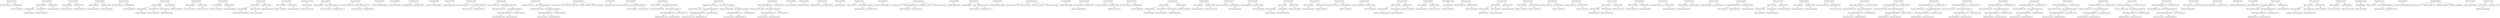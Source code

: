 digraph BubbleSort {
"0x6030002b35a0" [label="StatementMoveNode" shape=box]
"0x6020001d6290" [label="ExpressionConstNode: 1" shape=box]
"0x6030002b35a0" -> "0x6020001d6290"
"0x6020001d6270" [label="ExpressionTempNode" shape=box]
"0x604000293f90" [label="TempNode: auxiliary@3393" shape=box]
"0x6020001d6270" -> "0x604000293f90"
"0x6030002b35a0" -> "0x6020001d6270"
"0x6030002b35d0" [label="StatementMoveNode" shape=box]
"0x604000295690" [label="ExpressionCallNode" shape=box]
"0x6020001d62f0" [label="ExpressionNameNode" shape=box]
"0x60400028edd0" [label="LabelNode: new@2967" shape=box]
"0x6020001d62f0" -> "0x60400028edd0"
"0x604000295690" -> "0x6020001d62f0"
"0x6020001d6310" [label="ExpressionTempNode" shape=box]
"0x604000293f50" [label="TempNode: auxiliary@3393" shape=box]
"0x6020001d6310" -> "0x604000293f50"
"0x604000295690" -> "0x6020001d6310"
"0x6030002b35d0" -> "0x604000295690"
"0x6020001d62d0" [label="ExpressionTempNode" shape=box]
"0x604000294050" [label="TempNode: auxiliary@3394" shape=box]
"0x6020001d62d0" -> "0x604000294050"
"0x6030002b35d0" -> "0x6020001d62d0"
"0x6030002b3600" [label="StatementMoveNode" shape=box]
"0x6020001d6390" [label="ExpressionTempNode" shape=box]
"0x604000294010" [label="TempNode: auxiliary@3393" shape=box]
"0x6020001d6390" -> "0x604000294010"
"0x6030002b3600" -> "0x6020001d6390"
"0x6020001d6370" [label="ExpressionTempNode" shape=box]
"0x6040002922d0" [label="TempNode: auxiliary@3375" shape=box]
"0x6020001d6370" -> "0x6040002922d0"
"0x6030002b3600" -> "0x6020001d6370"
"0x6030002b3660" [label="StatementMoveNode" shape=box]
"0x6020001d63d0" [label="ExpressionTempNode" shape=box]
"0x604000292290" [label="TempNode: auxiliary@3374" shape=box]
"0x6020001d63d0" -> "0x604000292290"
"0x6030002b3660" -> "0x6020001d63d0"
"0x6020001d63b0" [label="ExpressionTempNode" shape=box]
"0x6040002940d0" [label="TempNode: auxiliary@3395" shape=box]
"0x6020001d63b0" -> "0x6040002940d0"
"0x6030002b3660" -> "0x6020001d63b0"
"0x6030002b3690" [label="StatementMoveNode" shape=box]
"0x6020001d6410" [label="ExpressionConstNode: 10" shape=box]
"0x6030002b3690" -> "0x6020001d6410"
"0x6020001d63f0" [label="ExpressionTempNode" shape=box]
"0x604000294150" [label="TempNode: auxiliary@3396" shape=box]
"0x6020001d63f0" -> "0x604000294150"
"0x6030002b3690" -> "0x6020001d63f0"
"0x6030002b36c0" [label="StatementMoveNode" shape=box]
"0x6040002956d0" [label="ExpressionCallNode" shape=box]
"0x6020001d6450" [label="ExpressionNameNode" shape=box]
"0x60400028ed50" [label="LabelNode: Start@2966" shape=box]
"0x6020001d6450" -> "0x60400028ed50"
"0x6040002956d0" -> "0x6020001d6450"
"0x6020001d6470" [label="ExpressionTempNode" shape=box]
"0x604000294090" [label="TempNode: auxiliary@3395" shape=box]
"0x6020001d6470" -> "0x604000294090"
"0x6040002956d0" -> "0x6020001d6470"
"0x6020001d64b0" [label="ExpressionTempNode" shape=box]
"0x604000294110" [label="TempNode: auxiliary@3396" shape=box]
"0x6020001d64b0" -> "0x604000294110"
"0x6040002956d0" -> "0x6020001d64b0"
"0x6030002b36c0" -> "0x6040002956d0"
"0x6020001d6430" [label="ExpressionTempNode" shape=box]
"0x604000294210" [label="TempNode: auxiliary@3397" shape=box]
"0x6020001d6430" -> "0x604000294210"
"0x6030002b36c0" -> "0x6020001d6430"
"0x6030002b36f0" [label="StatementMoveNode" shape=box]
"0x6020001d6510" [label="ExpressionTempNode" shape=box]
"0x6040002941d0" [label="TempNode: auxiliary@3396" shape=box]
"0x6020001d6510" -> "0x6040002941d0"
"0x6030002b36f0" -> "0x6020001d6510"
"0x6020001d64f0" [label="ExpressionTempNode" shape=box]
"0x604000292390" [label="TempNode: auxiliary@3376" shape=box]
"0x6020001d64f0" -> "0x604000292390"
"0x6030002b36f0" -> "0x6020001d64f0"
"0x6030002b3720" [label="StatementMoveNode" shape=box]
"0x6020001d6550" [label="ExpressionTempNode" shape=box]
"0x604000292350" [label="TempNode: auxiliary@3375" shape=box]
"0x6020001d6550" -> "0x604000292350"
"0x6030002b3720" -> "0x6020001d6550"
"0x6020001d6530" [label="ExpressionTempNode" shape=box]
"0x604000294290" [label="TempNode: auxiliary@3398" shape=box]
"0x6020001d6530" -> "0x604000294290"
"0x6030002b3720" -> "0x6020001d6530"
"0x6030002b3750" [label="StatementMoveNode" shape=box]
"0x604000295710" [label="ExpressionCallNode" shape=box]
"0x6020001d6590" [label="ExpressionNameNode" shape=box]
"0x60400028ee50" [label="LabelNode: System.out.println@2968" shape=box]
"0x6020001d6590" -> "0x60400028ee50"
"0x604000295710" -> "0x6020001d6590"
"0x6020001d65b0" [label="ExpressionTempNode" shape=box]
"0x604000294250" [label="TempNode: auxiliary@3398" shape=box]
"0x6020001d65b0" -> "0x604000294250"
"0x604000295710" -> "0x6020001d65b0"
"0x6030002b3750" -> "0x604000295710"
"0x6020001d6570" [label="ExpressionTempNode" shape=box]
"0x604000294350" [label="TempNode: auxiliary@3399" shape=box]
"0x6020001d6570" -> "0x604000294350"
"0x6030002b3750" -> "0x6020001d6570"
"0x6030002b3780" [label="StatementMoveNode" shape=box]
"0x6020001d6610" [label="ExpressionTempNode" shape=box]
"0x604000294310" [label="TempNode: auxiliary@3398" shape=box]
"0x6020001d6610" -> "0x604000294310"
"0x6030002b3780" -> "0x6020001d6610"
"0x6020001d65f0" [label="ExpressionTempNode" shape=box]
"0x604000292450" [label="TempNode: auxiliary@3377" shape=box]
"0x6020001d65f0" -> "0x604000292450"
"0x6030002b3780" -> "0x6020001d65f0"
"0x6020001d6650" [label="StatementExpressionNode" shape=box]
"0x6020001d6630" [label="ExpressionTempNode" shape=box]
"0x604000292410" [label="TempNode: auxiliary@3376" shape=box]
"0x6020001d6630" -> "0x604000292410"
"0x6020001d6650" -> "0x6020001d6630"
"0x6030002b2e50" [label="StatementMoveNode" shape=box]
"0x604000294d50" [label="ExpressionLocalNode: i" shape=box]
"0x6030002b2e50" -> "0x604000294d50"
"0x6030002b2e20" [label="ExpressionBinaryOperationNode: 1" shape=box]
"0x604000294d10" [label="ExpressionLocalNode: size" shape=box]
"0x6030002b2e20" -> "0x604000294d10"
"0x6020001d5db0" [label="ExpressionConstNode: 1" shape=box]
"0x6030002b2e20" -> "0x6020001d5db0"
"0x6030002b2e50" -> "0x6030002b2e20"
"0x6030002b2eb0" [label="StatementMoveNode" shape=box]
"0x604000294d90" [label="ExpressionLocalNode: aux02" shape=box]
"0x6030002b2eb0" -> "0x604000294d90"
"0x6030002b2e80" [label="ExpressionBinaryOperationNode: 1" shape=box]
"0x6020001d5df0" [label="ExpressionConstNode: 0" shape=box]
"0x6030002b2e80" -> "0x6020001d5df0"
"0x6020001d5e10" [label="ExpressionConstNode: 1" shape=box]
"0x6030002b2e80" -> "0x6020001d5e10"
"0x6030002b2eb0" -> "0x6030002b2e80"
"0x6020001d5e50" [label="StatementJumpNode" shape=box]
"0x6040002900d0" [label="LabelNode: while_conditional@2980" shape=box]
"0x6020001d5e50" -> "0x6040002900d0"
"0x6020001d5e70" [label="StatementLabelNode" shape=box]
"0x604000290210" [label="LabelNode: while_true@2981" shape=box]
"0x6020001d5e70" -> "0x604000290210"
"0x6030002b2f10" [label="StatementMoveNode" shape=box]
"0x604000294dd0" [label="ExpressionLocalNode: j" shape=box]
"0x6030002b2f10" -> "0x604000294dd0"
"0x6020001d5e90" [label="ExpressionConstNode: 1" shape=box]
"0x6030002b2f10" -> "0x6020001d5e90"
"0x6020001d5eb0" [label="StatementJumpNode" shape=box]
"0x60400028fe50" [label="LabelNode: while_conditional@2977" shape=box]
"0x6020001d5eb0" -> "0x60400028fe50"
"0x6020001d5ed0" [label="StatementLabelNode" shape=box]
"0x60400028ff90" [label="LabelNode: while_true@2978" shape=box]
"0x6020001d5ed0" -> "0x60400028ff90"
"0x6030002b2f70" [label="StatementMoveNode" shape=box]
"0x604000294e50" [label="ExpressionLocalNode: aux07" shape=box]
"0x6030002b2f70" -> "0x604000294e50"
"0x6030002b2f40" [label="ExpressionBinaryOperationNode: 1" shape=box]
"0x604000294e10" [label="ExpressionLocalNode: j" shape=box]
"0x6030002b2f40" -> "0x604000294e10"
"0x6020001d5ef0" [label="ExpressionConstNode: 1" shape=box]
"0x6030002b2f40" -> "0x6020001d5ef0"
"0x6030002b2f70" -> "0x6030002b2f40"
"0x6030002b3030" [label="StatementMoveNode" shape=box]
"0x604000294f10" [label="ExpressionLocalNode: aux04" shape=box]
"0x6030002b3030" -> "0x604000294f10"
"0x6030002b3000" [label="ExpressionBinaryOperationNode: 0" shape=box]
"0x604000294e90" [label="ExpressionLocalNode: number" shape=box]
"0x6030002b3000" -> "0x604000294e90"
"0x6030002b2fd0" [label="ExpressionBinaryOperationNode: 0" shape=box]
"0x6030002b2fa0" [label="ExpressionBinaryOperationNode: 2" shape=box]
"0x604000294ed0" [label="ExpressionLocalNode: aux07" shape=box]
"0x6030002b2fa0" -> "0x604000294ed0"
"0x6020001d5f10" [label="ExpressionConstNode: 8" shape=box]
"0x6030002b2fa0" -> "0x6020001d5f10"
"0x6030002b2fd0" -> "0x6030002b2fa0"
"0x6020001d5f30" [label="ExpressionConstNode: 8" shape=box]
"0x6030002b2fd0" -> "0x6020001d5f30"
"0x6030002b3000" -> "0x6030002b2fd0"
"0x6030002b3030" -> "0x6030002b3000"
"0x6030002b30f0" [label="StatementMoveNode" shape=box]
"0x604000294fd0" [label="ExpressionLocalNode: aux05" shape=box]
"0x6030002b30f0" -> "0x604000294fd0"
"0x6030002b30c0" [label="ExpressionBinaryOperationNode: 0" shape=box]
"0x604000294f50" [label="ExpressionLocalNode: number" shape=box]
"0x6030002b30c0" -> "0x604000294f50"
"0x6030002b3090" [label="ExpressionBinaryOperationNode: 0" shape=box]
"0x6030002b3060" [label="ExpressionBinaryOperationNode: 2" shape=box]
"0x604000294f90" [label="ExpressionLocalNode: j" shape=box]
"0x6030002b3060" -> "0x604000294f90"
"0x6020001d5f50" [label="ExpressionConstNode: 8" shape=box]
"0x6030002b3060" -> "0x6020001d5f50"
"0x6030002b3090" -> "0x6030002b3060"
"0x6020001d5f70" [label="ExpressionConstNode: 8" shape=box]
"0x6030002b3090" -> "0x6020001d5f70"
"0x6030002b30c0" -> "0x6030002b3090"
"0x6030002b30f0" -> "0x6030002b30c0"
"0x604000295090" [label="StatementCJumpNode: 2" shape=box]
"0x604000295010" [label="ExpressionLocalNode: aux05" shape=box]
"0x604000295090" -> "0x604000295010"
"0x604000295050" [label="ExpressionLocalNode: aux04" shape=box]
"0x604000295090" -> "0x604000295050"
"0x60400028fc50" [label="LabelNode: if_false@2975" shape=box]
"0x604000295090" -> "0x60400028fc50"
"0x60400028fc10" [label="LabelNode: if_true@2974" shape=box]
"0x604000295090" -> "0x60400028fc10"
"0x6020001d5f90" [label="StatementLabelNode" shape=box]
"0x60400028fcd0" [label="LabelNode: if_true@2974" shape=box]
"0x6020001d5f90" -> "0x60400028fcd0"
"0x6030002b3150" [label="StatementMoveNode" shape=box]
"0x604000295110" [label="ExpressionLocalNode: aux06" shape=box]
"0x6030002b3150" -> "0x604000295110"
"0x6030002b3120" [label="ExpressionBinaryOperationNode: 1" shape=box]
"0x6040002950d0" [label="ExpressionLocalNode: j" shape=box]
"0x6030002b3120" -> "0x6040002950d0"
"0x6020001d5fb0" [label="ExpressionConstNode: 1" shape=box]
"0x6030002b3120" -> "0x6020001d5fb0"
"0x6030002b3150" -> "0x6030002b3120"
"0x6030002b3210" [label="StatementMoveNode" shape=box]
"0x6040002951d0" [label="ExpressionLocalNode: t" shape=box]
"0x6030002b3210" -> "0x6040002951d0"
"0x6030002b31e0" [label="ExpressionBinaryOperationNode: 0" shape=box]
"0x604000295150" [label="ExpressionLocalNode: number" shape=box]
"0x6030002b31e0" -> "0x604000295150"
"0x6030002b31b0" [label="ExpressionBinaryOperationNode: 0" shape=box]
"0x6030002b3180" [label="ExpressionBinaryOperationNode: 2" shape=box]
"0x604000295190" [label="ExpressionLocalNode: aux06" shape=box]
"0x6030002b3180" -> "0x604000295190"
"0x6020001d5fd0" [label="ExpressionConstNode: 8" shape=box]
"0x6030002b3180" -> "0x6020001d5fd0"
"0x6030002b31b0" -> "0x6030002b3180"
"0x6020001d5ff0" [label="ExpressionConstNode: 8" shape=box]
"0x6030002b31b0" -> "0x6020001d5ff0"
"0x6030002b31e0" -> "0x6030002b31b0"
"0x6030002b3210" -> "0x6030002b31e0"
"0x6030002b3360" [label="StatementMoveNode" shape=box]
"0x6030002b3330" [label="ExpressionBinaryOperationNode: 0" shape=box]
"0x604000295290" [label="ExpressionLocalNode: number" shape=box]
"0x6030002b3330" -> "0x604000295290"
"0x6030002b3300" [label="ExpressionBinaryOperationNode: 0" shape=box]
"0x6030002b32d0" [label="ExpressionBinaryOperationNode: 2" shape=box]
"0x6040002952d0" [label="ExpressionLocalNode: aux06" shape=box]
"0x6030002b32d0" -> "0x6040002952d0"
"0x6020001d6050" [label="ExpressionConstNode: 8" shape=box]
"0x6030002b32d0" -> "0x6020001d6050"
"0x6030002b3300" -> "0x6030002b32d0"
"0x6020001d6070" [label="ExpressionConstNode: 8" shape=box]
"0x6030002b3300" -> "0x6020001d6070"
"0x6030002b3330" -> "0x6030002b3300"
"0x6030002b3360" -> "0x6030002b3330"
"0x6030002b32a0" [label="ExpressionBinaryOperationNode: 0" shape=box]
"0x604000295210" [label="ExpressionLocalNode: number" shape=box]
"0x6030002b32a0" -> "0x604000295210"
"0x6030002b3270" [label="ExpressionBinaryOperationNode: 0" shape=box]
"0x6030002b3240" [label="ExpressionBinaryOperationNode: 2" shape=box]
"0x604000295250" [label="ExpressionLocalNode: j" shape=box]
"0x6030002b3240" -> "0x604000295250"
"0x6020001d6010" [label="ExpressionConstNode: 8" shape=box]
"0x6030002b3240" -> "0x6020001d6010"
"0x6030002b3270" -> "0x6030002b3240"
"0x6020001d6030" [label="ExpressionConstNode: 8" shape=box]
"0x6030002b3270" -> "0x6020001d6030"
"0x6030002b32a0" -> "0x6030002b3270"
"0x6030002b3360" -> "0x6030002b32a0"
"0x6030002b3420" [label="StatementMoveNode" shape=box]
"0x6030002b33f0" [label="ExpressionBinaryOperationNode: 0" shape=box]
"0x604000295350" [label="ExpressionLocalNode: number" shape=box]
"0x6030002b33f0" -> "0x604000295350"
"0x6030002b33c0" [label="ExpressionBinaryOperationNode: 0" shape=box]
"0x6030002b3390" [label="ExpressionBinaryOperationNode: 2" shape=box]
"0x604000295390" [label="ExpressionLocalNode: j" shape=box]
"0x6030002b3390" -> "0x604000295390"
"0x6020001d6090" [label="ExpressionConstNode: 8" shape=box]
"0x6030002b3390" -> "0x6020001d6090"
"0x6030002b33c0" -> "0x6030002b3390"
"0x6020001d60b0" [label="ExpressionConstNode: 8" shape=box]
"0x6030002b33c0" -> "0x6020001d60b0"
"0x6030002b33f0" -> "0x6030002b33c0"
"0x6030002b3420" -> "0x6030002b33f0"
"0x604000295310" [label="ExpressionLocalNode: t" shape=box]
"0x6030002b3420" -> "0x604000295310"
"0x6020001d60d0" [label="StatementJumpNode" shape=box]
"0x60400028fc90" [label="LabelNode: if_end@2976" shape=box]
"0x6020001d60d0" -> "0x60400028fc90"
"0x6020001d60f0" [label="StatementLabelNode" shape=box]
"0x60400028fd10" [label="LabelNode: if_false@2975" shape=box]
"0x6020001d60f0" -> "0x60400028fd10"
"0x6030002b3450" [label="StatementMoveNode" shape=box]
"0x6040002953d0" [label="ExpressionLocalNode: nt" shape=box]
"0x6030002b3450" -> "0x6040002953d0"
"0x6020001d6110" [label="ExpressionConstNode: 0" shape=box]
"0x6030002b3450" -> "0x6020001d6110"
"0x6020001d6130" [label="StatementLabelNode" shape=box]
"0x60400028fd50" [label="LabelNode: if_end@2976" shape=box]
"0x6020001d6130" -> "0x60400028fd50"
"0x6030002b34b0" [label="StatementMoveNode" shape=box]
"0x604000295450" [label="ExpressionLocalNode: j" shape=box]
"0x6030002b34b0" -> "0x604000295450"
"0x6030002b3480" [label="ExpressionBinaryOperationNode: 0" shape=box]
"0x604000295410" [label="ExpressionLocalNode: j" shape=box]
"0x6030002b3480" -> "0x604000295410"
"0x6020001d6150" [label="ExpressionConstNode: 1" shape=box]
"0x6030002b3480" -> "0x6020001d6150"
"0x6030002b34b0" -> "0x6030002b3480"
"0x6020001d6170" [label="StatementLabelNode" shape=box]
"0x60400028ff50" [label="LabelNode: while_conditional@2977" shape=box]
"0x6020001d6170" -> "0x60400028ff50"
"0x604000295510" [label="StatementCJumpNode: 2" shape=box]
"0x604000295490" [label="ExpressionLocalNode: j" shape=box]
"0x604000295510" -> "0x604000295490"
"0x6030002b34e0" [label="ExpressionBinaryOperationNode: 0" shape=box]
"0x6040002954d0" [label="ExpressionLocalNode: i" shape=box]
"0x6030002b34e0" -> "0x6040002954d0"
"0x6020001d6190" [label="ExpressionConstNode: 1" shape=box]
"0x6030002b34e0" -> "0x6020001d6190"
"0x604000295510" -> "0x6030002b34e0"
"0x60400028ff10" [label="LabelNode: while_end@2979" shape=box]
"0x604000295510" -> "0x60400028ff10"
"0x60400028fed0" [label="LabelNode: while_true@2978" shape=box]
"0x604000295510" -> "0x60400028fed0"
"0x6020001d61b0" [label="StatementLabelNode" shape=box]
"0x60400028ffd0" [label="LabelNode: while_end@2979" shape=box]
"0x6020001d61b0" -> "0x60400028ffd0"
"0x6030002b3540" [label="StatementMoveNode" shape=box]
"0x604000295590" [label="ExpressionLocalNode: i" shape=box]
"0x6030002b3540" -> "0x604000295590"
"0x6030002b3510" [label="ExpressionBinaryOperationNode: 1" shape=box]
"0x604000295550" [label="ExpressionLocalNode: i" shape=box]
"0x6030002b3510" -> "0x604000295550"
"0x6020001d61d0" [label="ExpressionConstNode: 1" shape=box]
"0x6030002b3510" -> "0x6020001d61d0"
"0x6030002b3540" -> "0x6030002b3510"
"0x6020001d61f0" [label="StatementLabelNode" shape=box]
"0x6040002901d0" [label="LabelNode: while_conditional@2980" shape=box]
"0x6020001d61f0" -> "0x6040002901d0"
"0x604000295650" [label="StatementCJumpNode: 2" shape=box]
"0x6040002955d0" [label="ExpressionLocalNode: aux02" shape=box]
"0x604000295650" -> "0x6040002955d0"
"0x604000295610" [label="ExpressionLocalNode: i" shape=box]
"0x604000295650" -> "0x604000295610"
"0x604000290190" [label="LabelNode: while_end@2982" shape=box]
"0x604000295650" -> "0x604000290190"
"0x604000290150" [label="LabelNode: while_true@2981" shape=box]
"0x604000295650" -> "0x604000290150"
"0x6020001d6210" [label="StatementLabelNode" shape=box]
"0x604000290250" [label="LabelNode: while_end@2982" shape=box]
"0x6020001d6210" -> "0x604000290250"
"0x6030002b3570" [label="StatementMoveNode" shape=box]
"0x6020001d6250" [label="ExpressionTempNode" shape=box]
"0x6040002902d0" [label="TempNode: return@return@48" shape=box]
"0x6020001d6250" -> "0x6040002902d0"
"0x6030002b3570" -> "0x6020001d6250"
"0x6020001d6230" [label="ExpressionConstNode: 0" shape=box]
"0x6030002b3570" -> "0x6020001d6230"
"0x6030002b29d0" [label="StatementMoveNode" shape=box]
"0x604000294990" [label="ExpressionLocalNode: this" shape=box]
"0x6030002b29d0" -> "0x604000294990"
"0x6020001d5790" [label="ExpressionTempNode" shape=box]
"0x604000292d90" [label="TempNode: auxiliary@3382" shape=box]
"0x6020001d5790" -> "0x604000292d90"
"0x6030002b29d0" -> "0x6020001d5790"
"0x6030002b2a00" [label="StatementMoveNode" shape=box]
"0x6040002949d0" [label="ExpressionLocalNode: sz" shape=box]
"0x6030002b2a00" -> "0x6040002949d0"
"0x6020001d57d0" [label="ExpressionTempNode" shape=box]
"0x604000292e10" [label="TempNode: auxiliary@3383" shape=box]
"0x6020001d57d0" -> "0x604000292e10"
"0x6030002b2a00" -> "0x6020001d57d0"
"0x6030002b2a30" [label="StatementMoveNode" shape=box]
"0x604000294a10" [label="ExpressionCallNode" shape=box]
"0x6020001d5830" [label="ExpressionNameNode" shape=box]
"0x60400028ef10" [label="LabelNode: Init@2969" shape=box]
"0x6020001d5830" -> "0x60400028ef10"
"0x604000294a10" -> "0x6020001d5830"
"0x6020001d5850" [label="ExpressionTempNode" shape=box]
"0x604000292d50" [label="TempNode: auxiliary@3382" shape=box]
"0x6020001d5850" -> "0x604000292d50"
"0x604000294a10" -> "0x6020001d5850"
"0x6020001d5890" [label="ExpressionTempNode" shape=box]
"0x604000292dd0" [label="TempNode: auxiliary@3383" shape=box]
"0x6020001d5890" -> "0x604000292dd0"
"0x604000294a10" -> "0x6020001d5890"
"0x6030002b2a30" -> "0x604000294a10"
"0x6020001d5810" [label="ExpressionTempNode" shape=box]
"0x604000292ed0" [label="TempNode: auxiliary@3384" shape=box]
"0x6020001d5810" -> "0x604000292ed0"
"0x6030002b2a30" -> "0x6020001d5810"
"0x6030002b2a90" [label="StatementMoveNode" shape=box]
"0x6020001d58f0" [label="ExpressionTempNode" shape=box]
"0x604000292e90" [label="TempNode: auxiliary@3383" shape=box]
"0x6020001d58f0" -> "0x604000292e90"
"0x6030002b2a90" -> "0x6020001d58f0"
"0x6020001d58d0" [label="ExpressionTempNode" shape=box]
"0x6040002913d0" [label="TempNode: auxiliary@3370" shape=box]
"0x6020001d58d0" -> "0x6040002913d0"
"0x6030002b2a90" -> "0x6020001d58d0"
"0x6030002b2ac0" [label="StatementMoveNode" shape=box]
"0x604000294a50" [label="ExpressionLocalNode: aux01" shape=box]
"0x6030002b2ac0" -> "0x604000294a50"
"0x6020001d5910" [label="ExpressionTempNode" shape=box]
"0x604000291390" [label="TempNode: auxiliary@3369" shape=box]
"0x6020001d5910" -> "0x604000291390"
"0x6030002b2ac0" -> "0x6020001d5910"
"0x6030002b2af0" [label="StatementMoveNode" shape=box]
"0x604000294a90" [label="ExpressionLocalNode: this" shape=box]
"0x6030002b2af0" -> "0x604000294a90"
"0x6020001d5930" [label="ExpressionTempNode" shape=box]
"0x604000292fd0" [label="TempNode: auxiliary@3385" shape=box]
"0x6020001d5930" -> "0x604000292fd0"
"0x6030002b2af0" -> "0x6020001d5930"
"0x6030002b2b20" [label="StatementMoveNode" shape=box]
"0x604000294ad0" [label="ExpressionCallNode" shape=box]
"0x6020001d5970" [label="ExpressionNameNode" shape=box]
"0x60400028f050" [label="LabelNode: Print@2970" shape=box]
"0x6020001d5970" -> "0x60400028f050"
"0x604000294ad0" -> "0x6020001d5970"
"0x6020001d5990" [label="ExpressionTempNode" shape=box]
"0x604000292f90" [label="TempNode: auxiliary@3385" shape=box]
"0x6020001d5990" -> "0x604000292f90"
"0x604000294ad0" -> "0x6020001d5990"
"0x6030002b2b20" -> "0x604000294ad0"
"0x6020001d5950" [label="ExpressionTempNode" shape=box]
"0x604000293090" [label="TempNode: auxiliary@3386" shape=box]
"0x6020001d5950" -> "0x604000293090"
"0x6030002b2b20" -> "0x6020001d5950"
"0x6030002b2b50" [label="StatementMoveNode" shape=box]
"0x6020001d59f0" [label="ExpressionTempNode" shape=box]
"0x604000293050" [label="TempNode: auxiliary@3385" shape=box]
"0x6020001d59f0" -> "0x604000293050"
"0x6030002b2b50" -> "0x6020001d59f0"
"0x6020001d59d0" [label="ExpressionTempNode" shape=box]
"0x604000291510" [label="TempNode: auxiliary@3371" shape=box]
"0x6020001d59d0" -> "0x604000291510"
"0x6030002b2b50" -> "0x6020001d59d0"
"0x6030002b2b80" [label="StatementMoveNode" shape=box]
"0x604000294b10" [label="ExpressionLocalNode: aux01" shape=box]
"0x6030002b2b80" -> "0x604000294b10"
"0x6020001d5a10" [label="ExpressionTempNode" shape=box]
"0x6040002914d0" [label="TempNode: auxiliary@3370" shape=box]
"0x6020001d5a10" -> "0x6040002914d0"
"0x6030002b2b80" -> "0x6020001d5a10"
"0x6030002b2bb0" [label="StatementMoveNode" shape=box]
"0x6020001d5a50" [label="ExpressionConstNode: 99999" shape=box]
"0x6030002b2bb0" -> "0x6020001d5a50"
"0x6020001d5a30" [label="ExpressionTempNode" shape=box]
"0x604000293150" [label="TempNode: auxiliary@3387" shape=box]
"0x6020001d5a30" -> "0x604000293150"
"0x6030002b2bb0" -> "0x6020001d5a30"
"0x6030002b2be0" [label="StatementMoveNode" shape=box]
"0x604000294b50" [label="ExpressionCallNode" shape=box]
"0x6020001d5a90" [label="ExpressionNameNode" shape=box]
"0x60400028f150" [label="LabelNode: System.out.println@2971" shape=box]
"0x6020001d5a90" -> "0x60400028f150"
"0x604000294b50" -> "0x6020001d5a90"
"0x6020001d5ab0" [label="ExpressionTempNode" shape=box]
"0x604000293110" [label="TempNode: auxiliary@3387" shape=box]
"0x6020001d5ab0" -> "0x604000293110"
"0x604000294b50" -> "0x6020001d5ab0"
"0x6030002b2be0" -> "0x604000294b50"
"0x6020001d5a70" [label="ExpressionTempNode" shape=box]
"0x604000293210" [label="TempNode: auxiliary@3388" shape=box]
"0x6020001d5a70" -> "0x604000293210"
"0x6030002b2be0" -> "0x6020001d5a70"
"0x6030002b2c10" [label="StatementMoveNode" shape=box]
"0x6020001d5b10" [label="ExpressionTempNode" shape=box]
"0x6040002931d0" [label="TempNode: auxiliary@3387" shape=box]
"0x6020001d5b10" -> "0x6040002931d0"
"0x6030002b2c10" -> "0x6020001d5b10"
"0x6020001d5af0" [label="ExpressionTempNode" shape=box]
"0x604000291610" [label="TempNode: auxiliary@3372" shape=box]
"0x6020001d5af0" -> "0x604000291610"
"0x6030002b2c10" -> "0x6020001d5af0"
"0x6020001d5b50" [label="StatementExpressionNode" shape=box]
"0x6020001d5b30" [label="ExpressionTempNode" shape=box]
"0x6040002915d0" [label="TempNode: auxiliary@3371" shape=box]
"0x6020001d5b30" -> "0x6040002915d0"
"0x6020001d5b50" -> "0x6020001d5b30"
"0x6030002b2c40" [label="StatementMoveNode" shape=box]
"0x604000294b90" [label="ExpressionLocalNode: this" shape=box]
"0x6030002b2c40" -> "0x604000294b90"
"0x6020001d5b70" [label="ExpressionTempNode" shape=box]
"0x6040002932d0" [label="TempNode: auxiliary@3389" shape=box]
"0x6020001d5b70" -> "0x6040002932d0"
"0x6030002b2c40" -> "0x6020001d5b70"
"0x6030002b2c70" [label="StatementMoveNode" shape=box]
"0x604000294bd0" [label="ExpressionCallNode" shape=box]
"0x6020001d5bb0" [label="ExpressionNameNode" shape=box]
"0x60400028f210" [label="LabelNode: Sort@2972" shape=box]
"0x6020001d5bb0" -> "0x60400028f210"
"0x604000294bd0" -> "0x6020001d5bb0"
"0x6020001d5bd0" [label="ExpressionTempNode" shape=box]
"0x604000293290" [label="TempNode: auxiliary@3389" shape=box]
"0x6020001d5bd0" -> "0x604000293290"
"0x604000294bd0" -> "0x6020001d5bd0"
"0x6030002b2c70" -> "0x604000294bd0"
"0x6020001d5b90" [label="ExpressionTempNode" shape=box]
"0x604000293390" [label="TempNode: auxiliary@3390" shape=box]
"0x6020001d5b90" -> "0x604000293390"
"0x6030002b2c70" -> "0x6020001d5b90"
"0x6030002b2ca0" [label="StatementMoveNode" shape=box]
"0x6020001d5c30" [label="ExpressionTempNode" shape=box]
"0x604000293350" [label="TempNode: auxiliary@3389" shape=box]
"0x6020001d5c30" -> "0x604000293350"
"0x6030002b2ca0" -> "0x6020001d5c30"
"0x6020001d5c10" [label="ExpressionTempNode" shape=box]
"0x604000291710" [label="TempNode: auxiliary@3373" shape=box]
"0x6020001d5c10" -> "0x604000291710"
"0x6030002b2ca0" -> "0x6020001d5c10"
"0x6030002b2cd0" [label="StatementMoveNode" shape=box]
"0x604000294c10" [label="ExpressionLocalNode: aux01" shape=box]
"0x6030002b2cd0" -> "0x604000294c10"
"0x6020001d5c50" [label="ExpressionTempNode" shape=box]
"0x6040002916d0" [label="TempNode: auxiliary@3372" shape=box]
"0x6020001d5c50" -> "0x6040002916d0"
"0x6030002b2cd0" -> "0x6020001d5c50"
"0x6030002b2d00" [label="StatementMoveNode" shape=box]
"0x604000294c50" [label="ExpressionLocalNode: this" shape=box]
"0x6030002b2d00" -> "0x604000294c50"
"0x6020001d5c70" [label="ExpressionTempNode" shape=box]
"0x604000293490" [label="TempNode: auxiliary@3391" shape=box]
"0x6020001d5c70" -> "0x604000293490"
"0x6030002b2d00" -> "0x6020001d5c70"
"0x6030002b2d30" [label="StatementMoveNode" shape=box]
"0x604000294c90" [label="ExpressionCallNode" shape=box]
"0x6020001d5cb0" [label="ExpressionNameNode" shape=box]
"0x60400028f310" [label="LabelNode: Print@2973" shape=box]
"0x6020001d5cb0" -> "0x60400028f310"
"0x604000294c90" -> "0x6020001d5cb0"
"0x6020001d5cd0" [label="ExpressionTempNode" shape=box]
"0x604000293450" [label="TempNode: auxiliary@3391" shape=box]
"0x6020001d5cd0" -> "0x604000293450"
"0x604000294c90" -> "0x6020001d5cd0"
"0x6030002b2d30" -> "0x604000294c90"
"0x6020001d5c90" [label="ExpressionTempNode" shape=box]
"0x604000293550" [label="TempNode: auxiliary@3392" shape=box]
"0x6020001d5c90" -> "0x604000293550"
"0x6030002b2d30" -> "0x6020001d5c90"
"0x6030002b2d60" [label="StatementMoveNode" shape=box]
"0x6020001d5d30" [label="ExpressionTempNode" shape=box]
"0x604000293510" [label="TempNode: auxiliary@3391" shape=box]
"0x6020001d5d30" -> "0x604000293510"
"0x6030002b2d60" -> "0x6020001d5d30"
"0x6020001d5d10" [label="ExpressionTempNode" shape=box]
"0x604000291850" [label="TempNode: auxiliary@3374" shape=box]
"0x6020001d5d10" -> "0x604000291850"
"0x6030002b2d60" -> "0x6020001d5d10"
"0x6030002b2d90" [label="StatementMoveNode" shape=box]
"0x604000294cd0" [label="ExpressionLocalNode: aux01" shape=box]
"0x6030002b2d90" -> "0x604000294cd0"
"0x6020001d5d50" [label="ExpressionTempNode" shape=box]
"0x604000291810" [label="TempNode: auxiliary@3373" shape=box]
"0x6020001d5d50" -> "0x604000291810"
"0x6030002b2d90" -> "0x6020001d5d50"
"0x6030002b2dc0" [label="StatementMoveNode" shape=box]
"0x6020001d5d90" [label="ExpressionTempNode" shape=box]
"0x60400028f410" [label="TempNode: return@return@48" shape=box]
"0x6020001d5d90" -> "0x60400028f410"
"0x6030002b2dc0" -> "0x6020001d5d90"
"0x6020001d5d70" [label="ExpressionConstNode: 0" shape=box]
"0x6030002b2dc0" -> "0x6020001d5d70"
"0x6030002b1e90" [label="StatementMoveNode" shape=box]
"0x6040002943d0" [label="ExpressionLocalNode: size" shape=box]
"0x6030002b1e90" -> "0x6040002943d0"
"0x604000294390" [label="ExpressionLocalNode: sz" shape=box]
"0x6030002b1e90" -> "0x604000294390"
"0x6030002b1ef0" [label="StatementMoveNode" shape=box]
"0x6030002b1ec0" [label="ExpressionBinaryOperationNode: 2" shape=box]
"0x604000294410" [label="ExpressionLocalNode: sz" shape=box]
"0x6030002b1ec0" -> "0x604000294410"
"0x6020001d4e90" [label="ExpressionConstNode: 1" shape=box]
"0x6030002b1ec0" -> "0x6020001d4e90"
"0x6030002b1ef0" -> "0x6030002b1ec0"
"0x6020001d4e70" [label="ExpressionTempNode" shape=box]
"0x6040002925d0" [label="TempNode: auxiliary@3378" shape=box]
"0x6020001d4e70" -> "0x6040002925d0"
"0x6030002b1ef0" -> "0x6020001d4e70"
"0x6030002b1f20" [label="StatementMoveNode" shape=box]
"0x604000294450" [label="ExpressionCallNode" shape=box]
"0x6020001d4ef0" [label="ExpressionNameNode" shape=box]
"0x604000290850" [label="LabelNode: new[]@2987" shape=box]
"0x6020001d4ef0" -> "0x604000290850"
"0x604000294450" -> "0x6020001d4ef0"
"0x6020001d4f10" [label="ExpressionTempNode" shape=box]
"0x604000292590" [label="TempNode: auxiliary@3378" shape=box]
"0x6020001d4f10" -> "0x604000292590"
"0x604000294450" -> "0x6020001d4f10"
"0x6030002b1f20" -> "0x604000294450"
"0x6020001d4ed0" [label="ExpressionTempNode" shape=box]
"0x604000292690" [label="TempNode: auxiliary@3379" shape=box]
"0x6020001d4ed0" -> "0x604000292690"
"0x6030002b1f20" -> "0x6020001d4ed0"
"0x6030002b1f80" [label="StatementMoveNode" shape=box]
"0x6020001d4f70" [label="ExpressionTempNode" shape=box]
"0x604000292650" [label="TempNode: auxiliary@3378" shape=box]
"0x6020001d4f70" -> "0x604000292650"
"0x6030002b1f80" -> "0x6020001d4f70"
"0x6020001d4f50" [label="ExpressionTempNode" shape=box]
"0x604000290d10" [label="TempNode: auxiliary@3368" shape=box]
"0x6020001d4f50" -> "0x604000290d10"
"0x6030002b1f80" -> "0x6020001d4f50"
"0x6030002b1fb0" [label="StatementMoveNode" shape=box]
"0x604000294490" [label="ExpressionLocalNode: number" shape=box]
"0x6030002b1fb0" -> "0x604000294490"
"0x6020001d4f90" [label="ExpressionTempNode" shape=box]
"0x604000290cd0" [label="TempNode: auxiliary@3367" shape=box]
"0x6020001d4f90" -> "0x604000290cd0"
"0x6030002b1fb0" -> "0x6020001d4f90"
"0x6030002b2070" [label="StatementMoveNode" shape=box]
"0x6030002b2040" [label="ExpressionBinaryOperationNode: 0" shape=box]
"0x6040002944d0" [label="ExpressionLocalNode: number" shape=box]
"0x6030002b2040" -> "0x6040002944d0"
"0x6030002b2010" [label="ExpressionBinaryOperationNode: 0" shape=box]
"0x6030002b1fe0" [label="ExpressionBinaryOperationNode: 2" shape=box]
"0x6020001d4fd0" [label="ExpressionConstNode: 0" shape=box]
"0x6030002b1fe0" -> "0x6020001d4fd0"
"0x6020001d4ff0" [label="ExpressionConstNode: 8" shape=box]
"0x6030002b1fe0" -> "0x6020001d4ff0"
"0x6030002b2010" -> "0x6030002b1fe0"
"0x6020001d5010" [label="ExpressionConstNode: 8" shape=box]
"0x6030002b2010" -> "0x6020001d5010"
"0x6030002b2040" -> "0x6030002b2010"
"0x6030002b2070" -> "0x6030002b2040"
"0x6020001d4fb0" [label="ExpressionConstNode: 20" shape=box]
"0x6030002b2070" -> "0x6020001d4fb0"
"0x6030002b2130" [label="StatementMoveNode" shape=box]
"0x6030002b2100" [label="ExpressionBinaryOperationNode: 0" shape=box]
"0x604000294510" [label="ExpressionLocalNode: number" shape=box]
"0x6030002b2100" -> "0x604000294510"
"0x6030002b20d0" [label="ExpressionBinaryOperationNode: 0" shape=box]
"0x6030002b20a0" [label="ExpressionBinaryOperationNode: 2" shape=box]
"0x6020001d5050" [label="ExpressionConstNode: 1" shape=box]
"0x6030002b20a0" -> "0x6020001d5050"
"0x6020001d5070" [label="ExpressionConstNode: 8" shape=box]
"0x6030002b20a0" -> "0x6020001d5070"
"0x6030002b20d0" -> "0x6030002b20a0"
"0x6020001d5090" [label="ExpressionConstNode: 8" shape=box]
"0x6030002b20d0" -> "0x6020001d5090"
"0x6030002b2100" -> "0x6030002b20d0"
"0x6030002b2130" -> "0x6030002b2100"
"0x6020001d5030" [label="ExpressionConstNode: 7" shape=box]
"0x6030002b2130" -> "0x6020001d5030"
"0x6030002b21f0" [label="StatementMoveNode" shape=box]
"0x6030002b21c0" [label="ExpressionBinaryOperationNode: 0" shape=box]
"0x604000294550" [label="ExpressionLocalNode: number" shape=box]
"0x6030002b21c0" -> "0x604000294550"
"0x6030002b2190" [label="ExpressionBinaryOperationNode: 0" shape=box]
"0x6030002b2160" [label="ExpressionBinaryOperationNode: 2" shape=box]
"0x6020001d50d0" [label="ExpressionConstNode: 2" shape=box]
"0x6030002b2160" -> "0x6020001d50d0"
"0x6020001d50f0" [label="ExpressionConstNode: 8" shape=box]
"0x6030002b2160" -> "0x6020001d50f0"
"0x6030002b2190" -> "0x6030002b2160"
"0x6020001d5110" [label="ExpressionConstNode: 8" shape=box]
"0x6030002b2190" -> "0x6020001d5110"
"0x6030002b21c0" -> "0x6030002b2190"
"0x6030002b21f0" -> "0x6030002b21c0"
"0x6020001d50b0" [label="ExpressionConstNode: 12" shape=box]
"0x6030002b21f0" -> "0x6020001d50b0"
"0x6030002b22b0" [label="StatementMoveNode" shape=box]
"0x6030002b2280" [label="ExpressionBinaryOperationNode: 0" shape=box]
"0x604000294590" [label="ExpressionLocalNode: number" shape=box]
"0x6030002b2280" -> "0x604000294590"
"0x6030002b2250" [label="ExpressionBinaryOperationNode: 0" shape=box]
"0x6030002b2220" [label="ExpressionBinaryOperationNode: 2" shape=box]
"0x6020001d5150" [label="ExpressionConstNode: 3" shape=box]
"0x6030002b2220" -> "0x6020001d5150"
"0x6020001d5170" [label="ExpressionConstNode: 8" shape=box]
"0x6030002b2220" -> "0x6020001d5170"
"0x6030002b2250" -> "0x6030002b2220"
"0x6020001d5190" [label="ExpressionConstNode: 8" shape=box]
"0x6030002b2250" -> "0x6020001d5190"
"0x6030002b2280" -> "0x6030002b2250"
"0x6030002b22b0" -> "0x6030002b2280"
"0x6020001d5130" [label="ExpressionConstNode: 18" shape=box]
"0x6030002b22b0" -> "0x6020001d5130"
"0x6030002b2370" [label="StatementMoveNode" shape=box]
"0x6030002b2340" [label="ExpressionBinaryOperationNode: 0" shape=box]
"0x6040002945d0" [label="ExpressionLocalNode: number" shape=box]
"0x6030002b2340" -> "0x6040002945d0"
"0x6030002b2310" [label="ExpressionBinaryOperationNode: 0" shape=box]
"0x6030002b22e0" [label="ExpressionBinaryOperationNode: 2" shape=box]
"0x6020001d51d0" [label="ExpressionConstNode: 4" shape=box]
"0x6030002b22e0" -> "0x6020001d51d0"
"0x6020001d51f0" [label="ExpressionConstNode: 8" shape=box]
"0x6030002b22e0" -> "0x6020001d51f0"
"0x6030002b2310" -> "0x6030002b22e0"
"0x6020001d5210" [label="ExpressionConstNode: 8" shape=box]
"0x6030002b2310" -> "0x6020001d5210"
"0x6030002b2340" -> "0x6030002b2310"
"0x6030002b2370" -> "0x6030002b2340"
"0x6020001d51b0" [label="ExpressionConstNode: 2" shape=box]
"0x6030002b2370" -> "0x6020001d51b0"
"0x6030002b2430" [label="StatementMoveNode" shape=box]
"0x6030002b2400" [label="ExpressionBinaryOperationNode: 0" shape=box]
"0x604000294610" [label="ExpressionLocalNode: number" shape=box]
"0x6030002b2400" -> "0x604000294610"
"0x6030002b23d0" [label="ExpressionBinaryOperationNode: 0" shape=box]
"0x6030002b23a0" [label="ExpressionBinaryOperationNode: 2" shape=box]
"0x6020001d5250" [label="ExpressionConstNode: 5" shape=box]
"0x6030002b23a0" -> "0x6020001d5250"
"0x6020001d5270" [label="ExpressionConstNode: 8" shape=box]
"0x6030002b23a0" -> "0x6020001d5270"
"0x6030002b23d0" -> "0x6030002b23a0"
"0x6020001d5290" [label="ExpressionConstNode: 8" shape=box]
"0x6030002b23d0" -> "0x6020001d5290"
"0x6030002b2400" -> "0x6030002b23d0"
"0x6030002b2430" -> "0x6030002b2400"
"0x6020001d5230" [label="ExpressionConstNode: 11" shape=box]
"0x6030002b2430" -> "0x6020001d5230"
"0x6030002b24f0" [label="StatementMoveNode" shape=box]
"0x6030002b24c0" [label="ExpressionBinaryOperationNode: 0" shape=box]
"0x604000294650" [label="ExpressionLocalNode: number" shape=box]
"0x6030002b24c0" -> "0x604000294650"
"0x6030002b2490" [label="ExpressionBinaryOperationNode: 0" shape=box]
"0x6030002b2460" [label="ExpressionBinaryOperationNode: 2" shape=box]
"0x6020001d52d0" [label="ExpressionConstNode: 6" shape=box]
"0x6030002b2460" -> "0x6020001d52d0"
"0x6020001d52f0" [label="ExpressionConstNode: 8" shape=box]
"0x6030002b2460" -> "0x6020001d52f0"
"0x6030002b2490" -> "0x6030002b2460"
"0x6020001d5310" [label="ExpressionConstNode: 8" shape=box]
"0x6030002b2490" -> "0x6020001d5310"
"0x6030002b24c0" -> "0x6030002b2490"
"0x6030002b24f0" -> "0x6030002b24c0"
"0x6020001d52b0" [label="ExpressionConstNode: 6" shape=box]
"0x6030002b24f0" -> "0x6020001d52b0"
"0x6030002b25b0" [label="StatementMoveNode" shape=box]
"0x6030002b2580" [label="ExpressionBinaryOperationNode: 0" shape=box]
"0x604000294690" [label="ExpressionLocalNode: number" shape=box]
"0x6030002b2580" -> "0x604000294690"
"0x6030002b2550" [label="ExpressionBinaryOperationNode: 0" shape=box]
"0x6030002b2520" [label="ExpressionBinaryOperationNode: 2" shape=box]
"0x6020001d5350" [label="ExpressionConstNode: 7" shape=box]
"0x6030002b2520" -> "0x6020001d5350"
"0x6020001d5370" [label="ExpressionConstNode: 8" shape=box]
"0x6030002b2520" -> "0x6020001d5370"
"0x6030002b2550" -> "0x6030002b2520"
"0x6020001d5390" [label="ExpressionConstNode: 8" shape=box]
"0x6030002b2550" -> "0x6020001d5390"
"0x6030002b2580" -> "0x6030002b2550"
"0x6030002b25b0" -> "0x6030002b2580"
"0x6020001d5330" [label="ExpressionConstNode: 9" shape=box]
"0x6030002b25b0" -> "0x6020001d5330"
"0x6030002b2670" [label="StatementMoveNode" shape=box]
"0x6030002b2640" [label="ExpressionBinaryOperationNode: 0" shape=box]
"0x6040002946d0" [label="ExpressionLocalNode: number" shape=box]
"0x6030002b2640" -> "0x6040002946d0"
"0x6030002b2610" [label="ExpressionBinaryOperationNode: 0" shape=box]
"0x6030002b25e0" [label="ExpressionBinaryOperationNode: 2" shape=box]
"0x6020001d53d0" [label="ExpressionConstNode: 8" shape=box]
"0x6030002b25e0" -> "0x6020001d53d0"
"0x6020001d53f0" [label="ExpressionConstNode: 8" shape=box]
"0x6030002b25e0" -> "0x6020001d53f0"
"0x6030002b2610" -> "0x6030002b25e0"
"0x6020001d5410" [label="ExpressionConstNode: 8" shape=box]
"0x6030002b2610" -> "0x6020001d5410"
"0x6030002b2640" -> "0x6030002b2610"
"0x6030002b2670" -> "0x6030002b2640"
"0x6020001d53b0" [label="ExpressionConstNode: 19" shape=box]
"0x6030002b2670" -> "0x6020001d53b0"
"0x6030002b2730" [label="StatementMoveNode" shape=box]
"0x6030002b2700" [label="ExpressionBinaryOperationNode: 0" shape=box]
"0x604000294710" [label="ExpressionLocalNode: number" shape=box]
"0x6030002b2700" -> "0x604000294710"
"0x6030002b26d0" [label="ExpressionBinaryOperationNode: 0" shape=box]
"0x6030002b26a0" [label="ExpressionBinaryOperationNode: 2" shape=box]
"0x6020001d5450" [label="ExpressionConstNode: 9" shape=box]
"0x6030002b26a0" -> "0x6020001d5450"
"0x6020001d5470" [label="ExpressionConstNode: 8" shape=box]
"0x6030002b26a0" -> "0x6020001d5470"
"0x6030002b26d0" -> "0x6030002b26a0"
"0x6020001d5490" [label="ExpressionConstNode: 8" shape=box]
"0x6030002b26d0" -> "0x6020001d5490"
"0x6030002b2700" -> "0x6030002b26d0"
"0x6030002b2730" -> "0x6030002b2700"
"0x6020001d5430" [label="ExpressionConstNode: 5" shape=box]
"0x6030002b2730" -> "0x6020001d5430"
"0x6030002b2760" [label="StatementMoveNode" shape=box]
"0x6020001d54d0" [label="ExpressionTempNode" shape=box]
"0x604000290bd0" [label="TempNode: return@return@48" shape=box]
"0x6020001d54d0" -> "0x604000290bd0"
"0x6030002b2760" -> "0x6020001d54d0"
"0x6020001d54b0" [label="ExpressionConstNode: 0" shape=box]
"0x6030002b2760" -> "0x6020001d54b0"
"0x6030002b27c0" [label="StatementMoveNode" shape=box]
"0x604000294750" [label="ExpressionLocalNode: j" shape=box]
"0x6030002b27c0" -> "0x604000294750"
"0x6020001d54f0" [label="ExpressionConstNode: 0" shape=box]
"0x6030002b27c0" -> "0x6020001d54f0"
"0x6020001d5530" [label="StatementJumpNode" shape=box]
"0x604000290590" [label="LabelNode: while_conditional@2984" shape=box]
"0x6020001d5530" -> "0x604000290590"
"0x6020001d5570" [label="StatementLabelNode" shape=box]
"0x6040002906d0" [label="LabelNode: while_true@2985" shape=box]
"0x6020001d5570" -> "0x6040002906d0"
"0x6030002b28b0" [label="StatementMoveNode" shape=box]
"0x6030002b2880" [label="ExpressionBinaryOperationNode: 0" shape=box]
"0x604000294790" [label="ExpressionLocalNode: number" shape=box]
"0x6030002b2880" -> "0x604000294790"
"0x6030002b2850" [label="ExpressionBinaryOperationNode: 0" shape=box]
"0x6030002b2820" [label="ExpressionBinaryOperationNode: 2" shape=box]
"0x6040002947d0" [label="ExpressionLocalNode: j" shape=box]
"0x6030002b2820" -> "0x6040002947d0"
"0x6020001d55b0" [label="ExpressionConstNode: 8" shape=box]
"0x6030002b2820" -> "0x6020001d55b0"
"0x6030002b2850" -> "0x6030002b2820"
"0x6020001d55d0" [label="ExpressionConstNode: 8" shape=box]
"0x6030002b2850" -> "0x6020001d55d0"
"0x6030002b2880" -> "0x6030002b2850"
"0x6030002b28b0" -> "0x6030002b2880"
"0x6020001d5590" [label="ExpressionTempNode" shape=box]
"0x604000292a90" [label="TempNode: auxiliary@3380" shape=box]
"0x6020001d5590" -> "0x604000292a90"
"0x6030002b28b0" -> "0x6020001d5590"
"0x6030002b28e0" [label="StatementMoveNode" shape=box]
"0x604000294810" [label="ExpressionCallNode" shape=box]
"0x6020001d5610" [label="ExpressionNameNode" shape=box]
"0x604000290450" [label="LabelNode: System.out.println@2983" shape=box]
"0x6020001d5610" -> "0x604000290450"
"0x604000294810" -> "0x6020001d5610"
"0x6020001d5630" [label="ExpressionTempNode" shape=box]
"0x604000292a50" [label="TempNode: auxiliary@3380" shape=box]
"0x6020001d5630" -> "0x604000292a50"
"0x604000294810" -> "0x6020001d5630"
"0x6030002b28e0" -> "0x604000294810"
"0x6020001d55f0" [label="ExpressionTempNode" shape=box]
"0x604000292b50" [label="TempNode: auxiliary@3381" shape=box]
"0x6020001d55f0" -> "0x604000292b50"
"0x6030002b28e0" -> "0x6020001d55f0"
"0x6030002b2910" [label="StatementMoveNode" shape=box]
"0x6020001d5690" [label="ExpressionTempNode" shape=box]
"0x604000292b10" [label="TempNode: auxiliary@3380" shape=box]
"0x6020001d5690" -> "0x604000292b10"
"0x6030002b2910" -> "0x6020001d5690"
"0x6020001d5670" [label="ExpressionTempNode" shape=box]
"0x604000291150" [label="TempNode: auxiliary@3369" shape=box]
"0x6020001d5670" -> "0x604000291150"
"0x6030002b2910" -> "0x6020001d5670"
"0x6020001d56d0" [label="StatementExpressionNode" shape=box]
"0x6020001d56b0" [label="ExpressionTempNode" shape=box]
"0x604000291110" [label="TempNode: auxiliary@3368" shape=box]
"0x6020001d56b0" -> "0x604000291110"
"0x6020001d56d0" -> "0x6020001d56b0"
"0x6030002b2970" [label="StatementMoveNode" shape=box]
"0x604000294890" [label="ExpressionLocalNode: j" shape=box]
"0x6030002b2970" -> "0x604000294890"
"0x6030002b2940" [label="ExpressionBinaryOperationNode: 0" shape=box]
"0x604000294850" [label="ExpressionLocalNode: j" shape=box]
"0x6030002b2940" -> "0x604000294850"
"0x6020001d56f0" [label="ExpressionConstNode: 1" shape=box]
"0x6030002b2940" -> "0x6020001d56f0"
"0x6030002b2970" -> "0x6030002b2940"
"0x6020001d5710" [label="StatementLabelNode" shape=box]
"0x604000290690" [label="LabelNode: while_conditional@2984" shape=box]
"0x6020001d5710" -> "0x604000290690"
"0x604000294950" [label="StatementCJumpNode: 2" shape=box]
"0x6040002948d0" [label="ExpressionLocalNode: j" shape=box]
"0x604000294950" -> "0x6040002948d0"
"0x604000294910" [label="ExpressionLocalNode: size" shape=box]
"0x604000294950" -> "0x604000294910"
"0x604000290650" [label="LabelNode: while_end@2986" shape=box]
"0x604000294950" -> "0x604000290650"
"0x604000290610" [label="LabelNode: while_true@2985" shape=box]
"0x604000294950" -> "0x604000290610"
"0x6020001d5730" [label="StatementLabelNode" shape=box]
"0x604000290710" [label="LabelNode: while_end@2986" shape=box]
"0x6020001d5730" -> "0x604000290710"
"0x6030002b29a0" [label="StatementMoveNode" shape=box]
"0x6020001d5770" [label="ExpressionTempNode" shape=box]
"0x604000290790" [label="TempNode: return@return@48" shape=box]
"0x6020001d5770" -> "0x604000290790"
"0x6030002b29a0" -> "0x6020001d5770"
"0x6020001d5750" [label="ExpressionConstNode: 0" shape=box]
"0x6030002b29a0" -> "0x6020001d5750"
}
